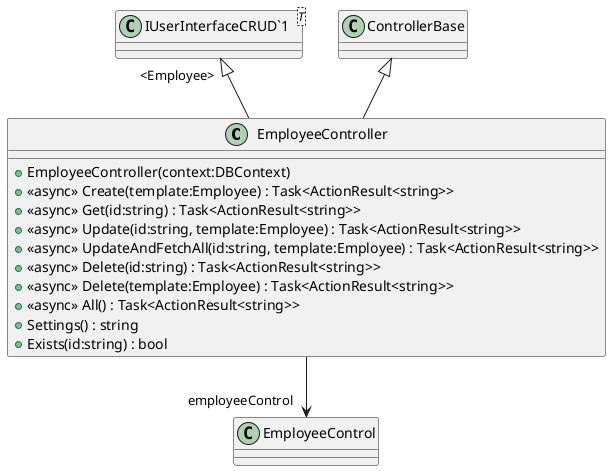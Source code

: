 @startuml
class EmployeeController {
    + EmployeeController(context:DBContext)
    + <<async>> Create(template:Employee) : Task<ActionResult<string>>
    + <<async>> Get(id:string) : Task<ActionResult<string>>
    + <<async>> Update(id:string, template:Employee) : Task<ActionResult<string>>
    + <<async>> UpdateAndFetchAll(id:string, template:Employee) : Task<ActionResult<string>>
    + <<async>> Delete(id:string) : Task<ActionResult<string>>
    + <<async>> Delete(template:Employee) : Task<ActionResult<string>>
    + <<async>> All() : Task<ActionResult<string>>
    + Settings() : string
    + Exists(id:string) : bool
}
class "IUserInterfaceCRUD`1"<T> {
}
ControllerBase <|-- EmployeeController
"IUserInterfaceCRUD`1" "<Employee>" <|-- EmployeeController
EmployeeController --> "employeeControl" EmployeeControl
@enduml
